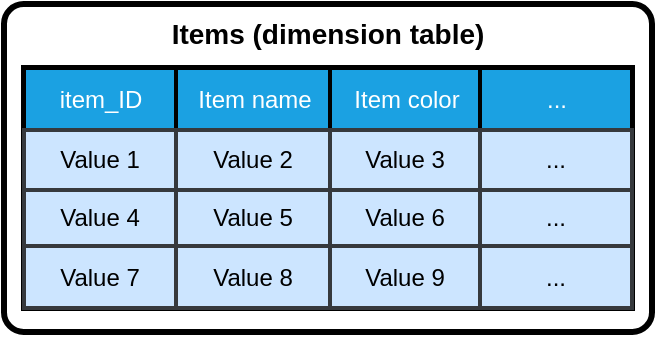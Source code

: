 <mxfile version="24.4.8" type="device" pages="2">
  <diagram name="Page-1" id="181tJvXJH8eWKNfHM7Rx">
    <mxGraphModel dx="869" dy="708" grid="1" gridSize="4" guides="1" tooltips="1" connect="1" arrows="1" fold="1" page="1" pageScale="1" pageWidth="850" pageHeight="1100" math="0" shadow="0">
      <root>
        <mxCell id="0" />
        <mxCell id="1" parent="0" />
        <mxCell id="7gisxUCh3ZbO0b_LpPf7-1" value="&lt;font style=&quot;font-size: 14px;&quot;&gt;Items (dimension table)&lt;/font&gt;" style="rounded=1;whiteSpace=wrap;html=1;strokeWidth=3;arcSize=6;verticalAlign=top;fontStyle=1" parent="1" vertex="1">
          <mxGeometry x="120" y="288" width="324" height="164" as="geometry" />
        </mxCell>
        <mxCell id="7gisxUCh3ZbO0b_LpPf7-31" value="Assets" style="childLayout=tableLayout;recursiveResize=0;strokeColor=#000000;fillColor=#A7C942;shadow=0;strokeWidth=3;rounded=0;fontFamily=Tahoma;" parent="1" vertex="1">
          <mxGeometry x="130" y="320" width="304" height="120" as="geometry" />
        </mxCell>
        <mxCell id="7gisxUCh3ZbO0b_LpPf7-32" style="shape=tableRow;horizontal=0;startSize=0;swimlaneHead=0;swimlaneBody=0;top=0;left=0;bottom=0;right=0;dropTarget=0;collapsible=0;recursiveResize=0;expand=0;fontStyle=0;strokeColor=inherit;fillColor=#ffffff;" parent="7gisxUCh3ZbO0b_LpPf7-31" vertex="1">
          <mxGeometry width="304" height="31" as="geometry" />
        </mxCell>
        <mxCell id="7gisxUCh3ZbO0b_LpPf7-33" value="&lt;font face=&quot;Helvetica&quot;&gt;item_ID&lt;/font&gt;" style="connectable=0;recursiveResize=0;strokeColor=#000000;fillColor=#1ba1e2;align=center;fontStyle=0;html=1;strokeWidth=2;fontColor=#ffffff;" parent="7gisxUCh3ZbO0b_LpPf7-32" vertex="1">
          <mxGeometry width="76" height="31" as="geometry">
            <mxRectangle width="76" height="31" as="alternateBounds" />
          </mxGeometry>
        </mxCell>
        <mxCell id="7gisxUCh3ZbO0b_LpPf7-34" value="Item name" style="connectable=0;recursiveResize=0;strokeColor=#000000;fillColor=#1ba1e2;align=center;fontStyle=0;fontColor=#ffffff;html=1;strokeWidth=2;" parent="7gisxUCh3ZbO0b_LpPf7-32" vertex="1">
          <mxGeometry x="76" width="77" height="31" as="geometry">
            <mxRectangle width="77" height="31" as="alternateBounds" />
          </mxGeometry>
        </mxCell>
        <mxCell id="7gisxUCh3ZbO0b_LpPf7-35" value="Item color" style="connectable=0;recursiveResize=0;strokeColor=#000000;fillColor=#1ba1e2;align=center;fontStyle=0;fontColor=#ffffff;html=1;strokeWidth=2;" parent="7gisxUCh3ZbO0b_LpPf7-32" vertex="1">
          <mxGeometry x="153" width="75" height="31" as="geometry">
            <mxRectangle width="75" height="31" as="alternateBounds" />
          </mxGeometry>
        </mxCell>
        <mxCell id="7gisxUCh3ZbO0b_LpPf7-52" value="..." style="connectable=0;recursiveResize=0;strokeColor=#000000;fillColor=#1ba1e2;align=center;fontStyle=0;fontColor=#ffffff;html=1;strokeWidth=2;" parent="7gisxUCh3ZbO0b_LpPf7-32" vertex="1">
          <mxGeometry x="228" width="76" height="31" as="geometry">
            <mxRectangle width="76" height="31" as="alternateBounds" />
          </mxGeometry>
        </mxCell>
        <mxCell id="7gisxUCh3ZbO0b_LpPf7-36" value="" style="shape=tableRow;horizontal=0;startSize=0;swimlaneHead=0;swimlaneBody=0;top=0;left=0;bottom=0;right=0;dropTarget=0;collapsible=0;recursiveResize=0;expand=0;fontStyle=0;strokeColor=inherit;fillColor=#ffffff;" parent="7gisxUCh3ZbO0b_LpPf7-31" vertex="1">
          <mxGeometry y="31" width="304" height="30" as="geometry" />
        </mxCell>
        <mxCell id="7gisxUCh3ZbO0b_LpPf7-37" value="Value 1" style="connectable=0;recursiveResize=0;strokeColor=#36393d;fillColor=#cce5ff;align=center;whiteSpace=wrap;html=1;strokeWidth=2;" parent="7gisxUCh3ZbO0b_LpPf7-36" vertex="1">
          <mxGeometry width="76" height="30" as="geometry">
            <mxRectangle width="76" height="30" as="alternateBounds" />
          </mxGeometry>
        </mxCell>
        <mxCell id="7gisxUCh3ZbO0b_LpPf7-38" value="Value 2" style="connectable=0;recursiveResize=0;strokeColor=#36393d;fillColor=#cce5ff;align=center;whiteSpace=wrap;html=1;strokeWidth=2;" parent="7gisxUCh3ZbO0b_LpPf7-36" vertex="1">
          <mxGeometry x="76" width="77" height="30" as="geometry">
            <mxRectangle width="77" height="30" as="alternateBounds" />
          </mxGeometry>
        </mxCell>
        <mxCell id="7gisxUCh3ZbO0b_LpPf7-39" value="Value 3" style="connectable=0;recursiveResize=0;strokeColor=#36393d;fillColor=#cce5ff;align=center;whiteSpace=wrap;html=1;strokeWidth=2;" parent="7gisxUCh3ZbO0b_LpPf7-36" vertex="1">
          <mxGeometry x="153" width="75" height="30" as="geometry">
            <mxRectangle width="75" height="30" as="alternateBounds" />
          </mxGeometry>
        </mxCell>
        <mxCell id="7gisxUCh3ZbO0b_LpPf7-53" value="..." style="connectable=0;recursiveResize=0;strokeColor=#36393d;fillColor=#cce5ff;align=center;whiteSpace=wrap;html=1;strokeWidth=2;" parent="7gisxUCh3ZbO0b_LpPf7-36" vertex="1">
          <mxGeometry x="228" width="76" height="30" as="geometry">
            <mxRectangle width="76" height="30" as="alternateBounds" />
          </mxGeometry>
        </mxCell>
        <mxCell id="7gisxUCh3ZbO0b_LpPf7-40" value="" style="shape=tableRow;horizontal=0;startSize=0;swimlaneHead=0;swimlaneBody=0;top=0;left=0;bottom=0;right=0;dropTarget=0;collapsible=0;recursiveResize=0;expand=0;fontStyle=1;strokeColor=inherit;fillColor=#EAF2D3;" parent="7gisxUCh3ZbO0b_LpPf7-31" vertex="1">
          <mxGeometry y="61" width="304" height="28" as="geometry" />
        </mxCell>
        <mxCell id="7gisxUCh3ZbO0b_LpPf7-41" value="Value 4" style="connectable=0;recursiveResize=0;strokeColor=#36393d;fillColor=#cce5ff;whiteSpace=wrap;html=1;strokeWidth=2;" parent="7gisxUCh3ZbO0b_LpPf7-40" vertex="1">
          <mxGeometry width="76" height="28" as="geometry">
            <mxRectangle width="76" height="28" as="alternateBounds" />
          </mxGeometry>
        </mxCell>
        <mxCell id="7gisxUCh3ZbO0b_LpPf7-42" value="Value 5" style="connectable=0;recursiveResize=0;strokeColor=#36393d;fillColor=#cce5ff;whiteSpace=wrap;html=1;strokeWidth=2;" parent="7gisxUCh3ZbO0b_LpPf7-40" vertex="1">
          <mxGeometry x="76" width="77" height="28" as="geometry">
            <mxRectangle width="77" height="28" as="alternateBounds" />
          </mxGeometry>
        </mxCell>
        <mxCell id="7gisxUCh3ZbO0b_LpPf7-43" value="Value 6" style="connectable=0;recursiveResize=0;strokeColor=#36393d;fillColor=#cce5ff;whiteSpace=wrap;html=1;strokeWidth=2;" parent="7gisxUCh3ZbO0b_LpPf7-40" vertex="1">
          <mxGeometry x="153" width="75" height="28" as="geometry">
            <mxRectangle width="75" height="28" as="alternateBounds" />
          </mxGeometry>
        </mxCell>
        <mxCell id="7gisxUCh3ZbO0b_LpPf7-54" value="..." style="connectable=0;recursiveResize=0;strokeColor=#36393d;fillColor=#cce5ff;whiteSpace=wrap;html=1;strokeWidth=2;" parent="7gisxUCh3ZbO0b_LpPf7-40" vertex="1">
          <mxGeometry x="228" width="76" height="28" as="geometry">
            <mxRectangle width="76" height="28" as="alternateBounds" />
          </mxGeometry>
        </mxCell>
        <mxCell id="7gisxUCh3ZbO0b_LpPf7-44" value="" style="shape=tableRow;horizontal=0;startSize=0;swimlaneHead=0;swimlaneBody=0;top=0;left=0;bottom=0;right=0;dropTarget=0;collapsible=0;recursiveResize=0;expand=0;fontStyle=0;strokeColor=inherit;fillColor=#ffffff;" parent="7gisxUCh3ZbO0b_LpPf7-31" vertex="1">
          <mxGeometry y="89" width="304" height="31" as="geometry" />
        </mxCell>
        <mxCell id="7gisxUCh3ZbO0b_LpPf7-45" value="Value 7" style="connectable=0;recursiveResize=0;strokeColor=#36393d;fillColor=#cce5ff;fontStyle=0;align=center;whiteSpace=wrap;html=1;strokeWidth=2;" parent="7gisxUCh3ZbO0b_LpPf7-44" vertex="1">
          <mxGeometry width="76" height="31" as="geometry">
            <mxRectangle width="76" height="31" as="alternateBounds" />
          </mxGeometry>
        </mxCell>
        <mxCell id="7gisxUCh3ZbO0b_LpPf7-46" value="Value 8" style="connectable=0;recursiveResize=0;strokeColor=#36393d;fillColor=#cce5ff;fontStyle=0;align=center;whiteSpace=wrap;html=1;strokeWidth=2;" parent="7gisxUCh3ZbO0b_LpPf7-44" vertex="1">
          <mxGeometry x="76" width="77" height="31" as="geometry">
            <mxRectangle width="77" height="31" as="alternateBounds" />
          </mxGeometry>
        </mxCell>
        <mxCell id="7gisxUCh3ZbO0b_LpPf7-47" value="Value 9" style="connectable=0;recursiveResize=0;strokeColor=#36393d;fillColor=#cce5ff;fontStyle=0;align=center;whiteSpace=wrap;html=1;strokeWidth=2;" parent="7gisxUCh3ZbO0b_LpPf7-44" vertex="1">
          <mxGeometry x="153" width="75" height="31" as="geometry">
            <mxRectangle width="75" height="31" as="alternateBounds" />
          </mxGeometry>
        </mxCell>
        <mxCell id="7gisxUCh3ZbO0b_LpPf7-55" value="..." style="connectable=0;recursiveResize=0;strokeColor=#36393d;fillColor=#cce5ff;fontStyle=0;align=center;whiteSpace=wrap;html=1;strokeWidth=2;" parent="7gisxUCh3ZbO0b_LpPf7-44" vertex="1">
          <mxGeometry x="228" width="76" height="31" as="geometry">
            <mxRectangle width="76" height="31" as="alternateBounds" />
          </mxGeometry>
        </mxCell>
      </root>
    </mxGraphModel>
  </diagram>
  <diagram id="FsIL1Q-aBFXhbQGRJ2OT" name="stream_download_api_response_body">
    <mxGraphModel dx="1953" dy="1426" grid="0" gridSize="3" guides="1" tooltips="1" connect="1" arrows="1" fold="1" page="1" pageScale="1" pageWidth="1600" pageHeight="1200" background="#FAFAFA" math="0" shadow="0">
      <root>
        <mxCell id="0" />
        <mxCell id="1" parent="0" />
        <mxCell id="f6SYTrbFZhs0OJA4ImwF-61" value="" style="group;movable=0;resizable=0;rotatable=0;deletable=0;editable=0;locked=1;connectable=0;" vertex="1" connectable="0" parent="1">
          <mxGeometry x="29" y="32" width="1542" height="1052" as="geometry" />
        </mxCell>
        <mxCell id="f6SYTrbFZhs0OJA4ImwF-47" value="" style="rounded=1;whiteSpace=wrap;html=1;arcSize=3;fillColor=#3399FF;strokeColor=none;verticalAlign=bottom;spacingTop=30;spacingBottom=4;align=center;spacingLeft=17;fillStyle=hatch;gradientColor=none;" vertex="1" parent="f6SYTrbFZhs0OJA4ImwF-61">
          <mxGeometry x="752" y="66" width="261" height="544" as="geometry" />
        </mxCell>
        <mxCell id="f6SYTrbFZhs0OJA4ImwF-45" value="&lt;font data-font-src=&quot;https://fonts.googleapis.com/css?family=Roboto+Mono&quot; face=&quot;Roboto Mono&quot;&gt;&lt;i style=&quot;background-color: rgb(153, 204, 255);&quot;&gt;&lt;b&gt;request main loop&lt;/b&gt;&lt;/i&gt;&lt;/font&gt;" style="rounded=1;whiteSpace=wrap;html=1;arcSize=2;fillColor=#99CCFF;strokeColor=none;verticalAlign=bottom;spacingTop=30;spacingBottom=6;align=center;spacingLeft=17;fillStyle=hatch;" vertex="1" parent="f6SYTrbFZhs0OJA4ImwF-61">
          <mxGeometry x="751" y="595" width="474" height="455" as="geometry" />
        </mxCell>
        <mxCell id="f6SYTrbFZhs0OJA4ImwF-2" value="&lt;font data-font-src=&quot;https://fonts.googleapis.com/css?family=Roboto+Mono&quot; face=&quot;Roboto Mono&quot;&gt;&lt;i style=&quot;background-color: rgb(153, 255, 153);&quot;&gt;&lt;b&gt;response stream loop&lt;/b&gt;&lt;/i&gt;&lt;/font&gt;" style="rounded=1;whiteSpace=wrap;html=1;arcSize=8;fillColor=#99FF99;strokeColor=none;verticalAlign=bottom;spacingTop=16;spacingBottom=39;fillStyle=hatch;" vertex="1" parent="f6SYTrbFZhs0OJA4ImwF-61">
          <mxGeometry x="791" y="520" width="222" height="454" as="geometry" />
        </mxCell>
        <mxCell id="f6SYTrbFZhs0OJA4ImwF-1" value="&lt;i style=&quot;&quot;&gt;&lt;font style=&quot;background-color: rgb(255, 153, 153);&quot; data-font-src=&quot;https://fonts.googleapis.com/css?family=Roboto+Mono&quot; face=&quot;Roboto Mono&quot;&gt;&lt;b&gt;line accumulator loop&lt;/b&gt;&lt;/font&gt;&lt;/i&gt;" style="rounded=1;whiteSpace=wrap;html=1;arcSize=8;fillColor=#FF9999;strokeColor=none;verticalAlign=top;spacingTop=16;fillStyle=hatch;labelBorderColor=none;" vertex="1" parent="f6SYTrbFZhs0OJA4ImwF-61">
          <mxGeometry x="831" y="521" width="182" height="239" as="geometry" />
        </mxCell>
        <mxCell id="Jj39IhQygnm0JsJ6q82q-116" value="&lt;b&gt;&lt;font style=&quot;font-size: 16px;&quot;&gt;Notes&lt;/font&gt;&lt;/b&gt;" style="shape=note2;boundedLbl=1;whiteSpace=wrap;html=1;size=17;verticalAlign=top;align=center;fontFamily=IBM Plex Sans;fontSize=11;labelBackgroundColor=none;movable=1;resizable=1;rotatable=1;deletable=1;editable=1;locked=0;connectable=1;fillColor=#fff2cc;strokeColor=#d6b656;" parent="f6SYTrbFZhs0OJA4ImwF-61" vertex="1">
          <mxGeometry x="6" y="99" width="664" height="953" as="geometry" />
        </mxCell>
        <mxCell id="Jj39IhQygnm0JsJ6q82q-37" style="edgeStyle=orthogonalEdgeStyle;rounded=0;orthogonalLoop=1;jettySize=auto;html=1;entryX=0;entryY=0.5;entryDx=0;entryDy=0;strokeColor=#556F94;strokeWidth=2;align=center;verticalAlign=middle;fontFamily=Helvetica;fontSize=11;fontColor=#394A63;labelBackgroundColor=default;endArrow=classicThin;endFill=1;" parent="f6SYTrbFZhs0OJA4ImwF-61" source="Jj39IhQygnm0JsJ6q82q-1" target="Jj39IhQygnm0JsJ6q82q-2" edge="1">
          <mxGeometry relative="1" as="geometry" />
        </mxCell>
        <mxCell id="Jj39IhQygnm0JsJ6q82q-1" value="" style="ellipse;fillColor=strokeColor;html=1;strokeColor=#394a63;align=center;verticalAlign=middle;fontFamily=Helvetica;fontSize=12;fontColor=default;labelBackgroundColor=default;" parent="f6SYTrbFZhs0OJA4ImwF-61" vertex="1">
          <mxGeometry y="21" width="30" height="30" as="geometry" />
        </mxCell>
        <mxCell id="Jj39IhQygnm0JsJ6q82q-5" value="" style="edgeStyle=orthogonalEdgeStyle;rounded=0;orthogonalLoop=1;jettySize=auto;html=1;strokeColor=#556F94;strokeWidth=2;endArrow=classicThin;endFill=1;" parent="f6SYTrbFZhs0OJA4ImwF-61" source="Jj39IhQygnm0JsJ6q82q-2" target="Jj39IhQygnm0JsJ6q82q-4" edge="1">
          <mxGeometry relative="1" as="geometry" />
        </mxCell>
        <mxCell id="Jj39IhQygnm0JsJ6q82q-2" value="Get the monthly partition key" style="html=1;align=center;verticalAlign=middle;rounded=1;absoluteArcSize=1;arcSize=10;dashed=0;whiteSpace=wrap;strokeWidth=3;fillColor=#dae8fc;strokeColor=#556F94;fontFamily=IBM Plex Sans;fontStyle=0;fontColor=#394A63;" parent="f6SYTrbFZhs0OJA4ImwF-61" vertex="1">
          <mxGeometry x="64" y="2" width="140" height="68" as="geometry" />
        </mxCell>
        <mxCell id="Jj39IhQygnm0JsJ6q82q-11" value="" style="edgeStyle=orthogonalEdgeStyle;rounded=0;orthogonalLoop=1;jettySize=auto;html=1;strokeColor=#556F94;strokeWidth=2;align=center;verticalAlign=middle;fontFamily=Helvetica;fontSize=11;fontColor=default;labelBackgroundColor=default;endArrow=classicThin;endFill=1;" parent="f6SYTrbFZhs0OJA4ImwF-61" source="Jj39IhQygnm0JsJ6q82q-4" target="Jj39IhQygnm0JsJ6q82q-10" edge="1">
          <mxGeometry relative="1" as="geometry" />
        </mxCell>
        <mxCell id="Jj39IhQygnm0JsJ6q82q-4" value="Create directory and file name for saving the file" style="html=1;align=center;verticalAlign=middle;rounded=1;absoluteArcSize=1;arcSize=10;dashed=0;whiteSpace=wrap;strokeWidth=3;fillColor=#dae8fc;strokeColor=#556F94;fontFamily=IBM Plex Sans;fontStyle=0;fontColor=#394A63;" parent="f6SYTrbFZhs0OJA4ImwF-61" vertex="1">
          <mxGeometry x="228" y="2" width="140" height="68" as="geometry" />
        </mxCell>
        <mxCell id="Jj39IhQygnm0JsJ6q82q-13" value="" style="edgeStyle=orthogonalEdgeStyle;rounded=0;orthogonalLoop=1;jettySize=auto;html=1;strokeColor=#556F94;strokeWidth=2;align=center;verticalAlign=middle;fontFamily=Helvetica;fontSize=11;fontColor=default;labelBackgroundColor=default;endArrow=classicThin;endFill=1;" parent="f6SYTrbFZhs0OJA4ImwF-61" source="Jj39IhQygnm0JsJ6q82q-10" target="Jj39IhQygnm0JsJ6q82q-12" edge="1">
          <mxGeometry relative="1" as="geometry" />
        </mxCell>
        <mxCell id="Jj39IhQygnm0JsJ6q82q-10" value="Construct API request" style="html=1;align=center;verticalAlign=middle;rounded=1;absoluteArcSize=1;arcSize=10;dashed=0;whiteSpace=wrap;strokeWidth=3;fillColor=#dae8fc;strokeColor=#556F94;fontFamily=IBM Plex Sans;fontStyle=0;fontColor=#394A63;enumerate=1;enumerateValue=1;" parent="f6SYTrbFZhs0OJA4ImwF-61" vertex="1">
          <mxGeometry x="392" y="2" width="140" height="68" as="geometry" />
        </mxCell>
        <mxCell id="Jj39IhQygnm0JsJ6q82q-112" style="edgeStyle=orthogonalEdgeStyle;curved=0;rounded=1;orthogonalLoop=1;jettySize=auto;html=1;entryX=0;entryY=0.5;entryDx=0;entryDy=0;strokeColor=#556F94;strokeWidth=2;align=center;verticalAlign=middle;fontFamily=Helvetica;fontSize=11;fontColor=#394A63;labelBackgroundColor=default;endArrow=classicThin;endFill=1;" parent="f6SYTrbFZhs0OJA4ImwF-61" source="Jj39IhQygnm0JsJ6q82q-12" target="Jj39IhQygnm0JsJ6q82q-49" edge="1">
          <mxGeometry relative="1" as="geometry" />
        </mxCell>
        <mxCell id="Jj39IhQygnm0JsJ6q82q-12" value="Start the request loop" style="html=1;align=center;verticalAlign=middle;rounded=1;absoluteArcSize=1;arcSize=10;dashed=0;whiteSpace=wrap;strokeWidth=3;fillColor=#dae8fc;strokeColor=#556F94;fontFamily=IBM Plex Sans;fontStyle=0;fontColor=#394A63;" parent="f6SYTrbFZhs0OJA4ImwF-61" vertex="1">
          <mxGeometry x="554" y="2" width="140" height="68" as="geometry" />
        </mxCell>
        <mxCell id="Jj39IhQygnm0JsJ6q82q-17" style="edgeStyle=orthogonalEdgeStyle;rounded=0;orthogonalLoop=1;jettySize=auto;html=1;strokeColor=#556F94;strokeWidth=2;align=center;verticalAlign=middle;fontFamily=Helvetica;fontSize=11;fontColor=default;labelBackgroundColor=default;endArrow=classicThin;endFill=1;" parent="f6SYTrbFZhs0OJA4ImwF-61" source="Jj39IhQygnm0JsJ6q82q-14" target="Jj39IhQygnm0JsJ6q82q-16" edge="1">
          <mxGeometry relative="1" as="geometry" />
        </mxCell>
        <mxCell id="Jj39IhQygnm0JsJ6q82q-18" value="[loop flag = False]" style="edgeLabel;html=1;align=center;verticalAlign=middle;resizable=0;points=[];fontFamily=Helvetica;fontSize=11;fontColor=#394A63;labelBackgroundColor=default;" parent="Jj39IhQygnm0JsJ6q82q-17" vertex="1" connectable="0">
          <mxGeometry x="0.029" y="-2" relative="1" as="geometry">
            <mxPoint x="-9" y="-16" as="offset" />
          </mxGeometry>
        </mxCell>
        <mxCell id="Jj39IhQygnm0JsJ6q82q-20" style="edgeStyle=orthogonalEdgeStyle;rounded=0;orthogonalLoop=1;jettySize=auto;html=1;entryX=0.5;entryY=0;entryDx=0;entryDy=0;strokeColor=#556F94;strokeWidth=2;align=center;verticalAlign=middle;fontFamily=Helvetica;fontSize=11;fontColor=default;labelBackgroundColor=default;endArrow=classicThin;endFill=1;flowAnimation=1;" parent="f6SYTrbFZhs0OJA4ImwF-61" source="Jj39IhQygnm0JsJ6q82q-14" target="Jj39IhQygnm0JsJ6q82q-69" edge="1">
          <mxGeometry relative="1" as="geometry" />
        </mxCell>
        <mxCell id="Jj39IhQygnm0JsJ6q82q-23" value="&lt;span style=&quot;&quot;&gt;[loop flag = True]&lt;/span&gt;" style="edgeLabel;html=1;align=center;verticalAlign=middle;resizable=0;points=[];fontFamily=Helvetica;fontSize=11;fontColor=#394A63;labelBackgroundColor=#f5f5f5;fillColor=none;gradientColor=none;" parent="Jj39IhQygnm0JsJ6q82q-20" vertex="1" connectable="0">
          <mxGeometry x="-0.538" y="-1" relative="1" as="geometry">
            <mxPoint x="-51" as="offset" />
          </mxGeometry>
        </mxCell>
        <mxCell id="Jj39IhQygnm0JsJ6q82q-14" value="" style="rhombus;whiteSpace=wrap;html=1;rounded=1;arcSize=10;dashed=0;strokeWidth=3;fillColor=#ffe6cc;strokeColor=#d79b00;flipV=0;fontFamily=Helvetica;fontSize=11;labelBackgroundColor=default;" parent="f6SYTrbFZhs0OJA4ImwF-61" vertex="1">
          <mxGeometry x="998" y="48.5" width="33" height="33" as="geometry" />
        </mxCell>
        <mxCell id="Jj39IhQygnm0JsJ6q82q-90" style="edgeStyle=orthogonalEdgeStyle;curved=0;rounded=1;orthogonalLoop=1;jettySize=auto;html=1;strokeColor=#556F94;strokeWidth=2;align=center;verticalAlign=middle;fontFamily=Helvetica;fontSize=11;fontColor=#394A63;labelBackgroundColor=default;endArrow=classicThin;endFill=1;entryX=0.5;entryY=0;entryDx=0;entryDy=0;" parent="f6SYTrbFZhs0OJA4ImwF-61" source="Jj39IhQygnm0JsJ6q82q-16" target="Jj39IhQygnm0JsJ6q82q-91" edge="1">
          <mxGeometry relative="1" as="geometry">
            <mxPoint x="1232" y="151" as="targetPoint" />
          </mxGeometry>
        </mxCell>
        <mxCell id="Jj39IhQygnm0JsJ6q82q-16" value="End request loop and return download metadata" style="html=1;align=center;verticalAlign=middle;rounded=1;absoluteArcSize=1;arcSize=10;dashed=0;whiteSpace=wrap;strokeWidth=3;fillColor=#dae8fc;strokeColor=#556F94;fontFamily=IBM Plex Sans;fontStyle=0;fontColor=#394A63;" parent="f6SYTrbFZhs0OJA4ImwF-61" vertex="1">
          <mxGeometry x="1246" y="31" width="140" height="68" as="geometry" />
        </mxCell>
        <mxCell id="Jj39IhQygnm0JsJ6q82q-25" style="edgeStyle=orthogonalEdgeStyle;rounded=0;orthogonalLoop=1;jettySize=auto;html=1;entryX=0.5;entryY=0;entryDx=0;entryDy=0;strokeColor=#556F94;strokeWidth=2;align=center;verticalAlign=middle;fontFamily=Helvetica;fontSize=11;fontColor=#394A63;labelBackgroundColor=default;endArrow=classicThin;endFill=1;flowAnimation=1;" parent="f6SYTrbFZhs0OJA4ImwF-61" source="Jj39IhQygnm0JsJ6q82q-19" target="Jj39IhQygnm0JsJ6q82q-24" edge="1">
          <mxGeometry relative="1" as="geometry" />
        </mxCell>
        <mxCell id="Jj39IhQygnm0JsJ6q82q-19" value="Read response" style="html=1;align=center;verticalAlign=middle;rounded=1;absoluteArcSize=1;arcSize=10;dashed=0;whiteSpace=wrap;strokeWidth=3;fillColor=#dae8fc;strokeColor=#556F94;fontFamily=IBM Plex Sans;fontStyle=0;fontColor=#394A63;" parent="f6SYTrbFZhs0OJA4ImwF-61" vertex="1">
          <mxGeometry x="944" y="223" width="140" height="68" as="geometry" />
        </mxCell>
        <mxCell id="Jj39IhQygnm0JsJ6q82q-27" style="edgeStyle=orthogonalEdgeStyle;rounded=0;orthogonalLoop=1;jettySize=auto;html=1;entryX=0;entryY=0.5;entryDx=0;entryDy=0;strokeColor=#556F94;strokeWidth=2;align=center;verticalAlign=middle;fontFamily=Helvetica;fontSize=11;fontColor=#394A63;labelBackgroundColor=default;endArrow=classicThin;endFill=1;" parent="f6SYTrbFZhs0OJA4ImwF-61" source="Jj39IhQygnm0JsJ6q82q-24" target="Jj39IhQygnm0JsJ6q82q-26" edge="1">
          <mxGeometry relative="1" as="geometry" />
        </mxCell>
        <mxCell id="Jj39IhQygnm0JsJ6q82q-28" value="[response is empty (&quot;[]&quot;)]" style="edgeLabel;html=1;align=center;verticalAlign=top;resizable=0;points=[];fontFamily=Helvetica;fontSize=11;fontColor=#394A63;labelBackgroundColor=default;fillColor=none;gradientColor=none;enumerate=1;comic=0;metaEdit=0;noLabel=0;labelPadding=0;fixDash=0;container=0;autosize=0;fixedWidth=0;resizeWidth=0;resizeHeight=0;spacingBottom=0;spacingTop=0;labelPosition=center;verticalLabelPosition=bottom;enumerateValue=2;" parent="Jj39IhQygnm0JsJ6q82q-27" vertex="1" connectable="0">
          <mxGeometry x="-0.32" relative="1" as="geometry">
            <mxPoint x="18" y="-26" as="offset" />
          </mxGeometry>
        </mxCell>
        <mxCell id="Jj39IhQygnm0JsJ6q82q-73" value="[response is a&lt;div&gt;non-empty JSON]&lt;/div&gt;" style="edgeStyle=orthogonalEdgeStyle;curved=0;rounded=1;orthogonalLoop=1;jettySize=auto;html=1;shadow=0;strokeColor=#556F94;strokeWidth=2;align=center;verticalAlign=middle;fontFamily=Helvetica;fontSize=11;fontColor=#394A63;labelBackgroundColor=default;endArrow=classicThin;endFill=1;flowAnimation=1;entryX=0.5;entryY=0;entryDx=0;entryDy=0;" parent="f6SYTrbFZhs0OJA4ImwF-61" source="Jj39IhQygnm0JsJ6q82q-24" target="Jj39IhQygnm0JsJ6q82q-82" edge="1">
          <mxGeometry x="-0.372" y="-56" relative="1" as="geometry">
            <mxPoint x="1018" y="391" as="targetPoint" />
            <mxPoint as="offset" />
          </mxGeometry>
        </mxCell>
        <mxCell id="Jj39IhQygnm0JsJ6q82q-24" value="" style="rhombus;whiteSpace=wrap;html=1;rounded=1;arcSize=10;dashed=0;strokeWidth=3;fillColor=#ffe6cc;strokeColor=#d79b00;flipV=0;fontFamily=Helvetica;fontSize=11;labelBackgroundColor=default;" parent="f6SYTrbFZhs0OJA4ImwF-61" vertex="1">
          <mxGeometry x="998" y="328.5" width="33" height="33" as="geometry" />
        </mxCell>
        <mxCell id="Jj39IhQygnm0JsJ6q82q-89" style="edgeStyle=orthogonalEdgeStyle;curved=0;rounded=1;orthogonalLoop=1;jettySize=auto;html=1;entryX=0;entryY=0.5;entryDx=0;entryDy=0;strokeColor=#556F94;strokeWidth=2;align=center;verticalAlign=middle;fontFamily=Helvetica;fontSize=11;fontColor=#394A63;labelBackgroundColor=default;endArrow=classicThin;endFill=1;" parent="f6SYTrbFZhs0OJA4ImwF-61" source="Jj39IhQygnm0JsJ6q82q-26" target="Jj39IhQygnm0JsJ6q82q-49" edge="1">
          <mxGeometry relative="1" as="geometry">
            <Array as="points">
              <mxPoint x="1542" y="345" />
              <mxPoint x="1542" />
              <mxPoint x="715" />
              <mxPoint x="715" y="248" />
              <mxPoint x="734" y="248" />
            </Array>
          </mxGeometry>
        </mxCell>
        <mxCell id="Jj39IhQygnm0JsJ6q82q-26" value="Set loop flag to False to end stream download loop" style="html=1;align=center;verticalAlign=middle;rounded=1;absoluteArcSize=1;arcSize=10;dashed=0;whiteSpace=wrap;strokeWidth=3;fillColor=#dae8fc;strokeColor=#556F94;fontFamily=IBM Plex Sans;fontStyle=0;fontColor=#394A63;" parent="f6SYTrbFZhs0OJA4ImwF-61" vertex="1">
          <mxGeometry x="1246" y="311" width="140" height="68" as="geometry" />
        </mxCell>
        <mxCell id="Jj39IhQygnm0JsJ6q82q-33" style="edgeStyle=orthogonalEdgeStyle;rounded=0;orthogonalLoop=1;jettySize=auto;html=1;entryX=0.5;entryY=0;entryDx=0;entryDy=0;strokeColor=#556F94;strokeWidth=2;align=center;verticalAlign=middle;fontFamily=Helvetica;fontSize=11;fontColor=#394A63;labelBackgroundColor=default;endArrow=classicThin;endFill=1;flowAnimation=1;" parent="f6SYTrbFZhs0OJA4ImwF-61" source="Jj39IhQygnm0JsJ6q82q-29" target="Jj39IhQygnm0JsJ6q82q-32" edge="1">
          <mxGeometry relative="1" as="geometry" />
        </mxCell>
        <mxCell id="Jj39IhQygnm0JsJ6q82q-29" value="Clean the received&lt;div&gt;JSON line and add it to the line accumulator&lt;/div&gt;" style="html=1;align=center;verticalAlign=middle;rounded=1;absoluteArcSize=1;arcSize=10;dashed=0;whiteSpace=wrap;strokeWidth=3;fillColor=#dae8fc;strokeColor=#556F94;fontFamily=IBM Plex Sans;fontStyle=0;fontColor=#394A63;" parent="f6SYTrbFZhs0OJA4ImwF-61" vertex="1">
          <mxGeometry x="944" y="645" width="140" height="68" as="geometry" />
        </mxCell>
        <mxCell id="Jj39IhQygnm0JsJ6q82q-35" style="edgeStyle=orthogonalEdgeStyle;rounded=0;orthogonalLoop=1;jettySize=auto;html=1;entryX=0.5;entryY=0;entryDx=0;entryDy=0;strokeColor=#556F94;strokeWidth=2;align=center;verticalAlign=middle;fontFamily=Helvetica;fontSize=11;fontColor=#394A63;labelBackgroundColor=default;endArrow=classicThin;endFill=1;flowAnimation=1;" parent="f6SYTrbFZhs0OJA4ImwF-61" source="Jj39IhQygnm0JsJ6q82q-32" target="Jj39IhQygnm0JsJ6q82q-34" edge="1">
          <mxGeometry relative="1" as="geometry" />
        </mxCell>
        <mxCell id="Jj39IhQygnm0JsJ6q82q-36" value="[accumulated lines&amp;nbsp;&lt;span style=&quot;&quot;&gt;= line limit]&lt;/span&gt;" style="edgeLabel;html=1;align=center;verticalAlign=middle;resizable=0;points=[];fontFamily=Helvetica;fontSize=11;fontColor=#394A63;labelBackgroundColor=default;fillColor=none;gradientColor=none;" parent="Jj39IhQygnm0JsJ6q82q-35" vertex="1" connectable="0">
          <mxGeometry x="-0.085" relative="1" as="geometry">
            <mxPoint x="-80" y="-8" as="offset" />
          </mxGeometry>
        </mxCell>
        <mxCell id="Jj39IhQygnm0JsJ6q82q-42" style="edgeStyle=orthogonalEdgeStyle;rounded=1;orthogonalLoop=1;jettySize=auto;html=1;strokeColor=#556F94;strokeWidth=2;align=center;verticalAlign=middle;fontFamily=Helvetica;fontSize=11;fontColor=#394A63;labelBackgroundColor=default;endArrow=classicThin;endFill=1;exitX=0;exitY=0.5;exitDx=0;exitDy=0;entryX=0;entryY=0.5;entryDx=0;entryDy=0;curved=0;flowAnimation=1;" parent="f6SYTrbFZhs0OJA4ImwF-61" source="Jj39IhQygnm0JsJ6q82q-32" target="Jj39IhQygnm0JsJ6q82q-83" edge="1">
          <mxGeometry relative="1" as="geometry">
            <mxPoint x="1014" y="749" as="sourcePoint" />
            <mxPoint x="730" y="537" as="targetPoint" />
            <Array as="points">
              <mxPoint x="998" y="761" />
              <mxPoint x="830" y="761" />
              <mxPoint x="830" y="520" />
              <mxPoint x="998" y="520" />
            </Array>
          </mxGeometry>
        </mxCell>
        <mxCell id="Jj39IhQygnm0JsJ6q82q-43" value="[accumulated lines &amp;lt; line limit]" style="edgeLabel;html=1;align=center;verticalAlign=top;resizable=0;points=[];fontFamily=Helvetica;fontSize=11;fontColor=#394A63;labelBackgroundColor=default;fillColor=none;gradientColor=none;enumerate=0;labelPosition=center;verticalLabelPosition=bottom;enumerateValue=4;" parent="Jj39IhQygnm0JsJ6q82q-42" vertex="1" connectable="0">
          <mxGeometry x="0.099" y="-1" relative="1" as="geometry">
            <mxPoint x="87" y="123" as="offset" />
          </mxGeometry>
        </mxCell>
        <mxCell id="Jj39IhQygnm0JsJ6q82q-32" value="" style="rhombus;whiteSpace=wrap;html=1;rounded=1;arcSize=10;dashed=0;strokeWidth=3;fillColor=#ffe6cc;strokeColor=#d79b00;flipV=0;fontFamily=Helvetica;fontSize=11;labelBackgroundColor=default;" parent="f6SYTrbFZhs0OJA4ImwF-61" vertex="1">
          <mxGeometry x="998" y="746.5" width="33" height="33" as="geometry" />
        </mxCell>
        <mxCell id="Jj39IhQygnm0JsJ6q82q-39" value="" style="edgeStyle=orthogonalEdgeStyle;rounded=0;orthogonalLoop=1;jettySize=auto;html=1;strokeColor=#556F94;strokeWidth=2;align=center;verticalAlign=middle;fontFamily=Helvetica;fontSize=11;fontColor=#394A63;labelBackgroundColor=default;endArrow=classicThin;endFill=1;flowAnimation=1;" parent="f6SYTrbFZhs0OJA4ImwF-61" source="Jj39IhQygnm0JsJ6q82q-34" target="Jj39IhQygnm0JsJ6q82q-38" edge="1">
          <mxGeometry relative="1" as="geometry" />
        </mxCell>
        <mxCell id="Jj39IhQygnm0JsJ6q82q-34" value="Save/append the accumulated lines to the CSV file" style="html=1;align=center;verticalAlign=middle;rounded=1;absoluteArcSize=1;arcSize=10;dashed=0;whiteSpace=wrap;strokeWidth=3;fillColor=#dae8fc;strokeColor=#556F94;fontFamily=IBM Plex Sans;fontStyle=0;fontColor=#394A63;" parent="f6SYTrbFZhs0OJA4ImwF-61" vertex="1">
          <mxGeometry x="944" y="833" width="140" height="68" as="geometry" />
        </mxCell>
        <mxCell id="Jj39IhQygnm0JsJ6q82q-88" style="edgeStyle=orthogonalEdgeStyle;curved=0;rounded=1;orthogonalLoop=1;jettySize=auto;html=1;strokeColor=#556F94;strokeWidth=2;align=center;verticalAlign=middle;fontFamily=Helvetica;fontSize=11;fontColor=#394A63;labelBackgroundColor=default;endArrow=classicThin;endFill=1;entryX=0.001;entryY=0.514;entryDx=0;entryDy=0;flowAnimation=1;entryPerimeter=0;" parent="f6SYTrbFZhs0OJA4ImwF-61" source="Jj39IhQygnm0JsJ6q82q-38" target="Jj39IhQygnm0JsJ6q82q-83" edge="1">
          <mxGeometry relative="1" as="geometry">
            <mxPoint x="662" y="518.333" as="targetPoint" />
            <Array as="points">
              <mxPoint x="790" y="975" />
              <mxPoint x="790" y="520" />
            </Array>
          </mxGeometry>
        </mxCell>
        <mxCell id="Jj39IhQygnm0JsJ6q82q-38" value="Reset/clear the line accumulator for the next set of lines" style="html=1;align=center;verticalAlign=middle;rounded=1;absoluteArcSize=1;arcSize=10;dashed=0;whiteSpace=wrap;strokeWidth=3;fillColor=#dae8fc;strokeColor=#556F94;fontFamily=IBM Plex Sans;fontStyle=0;fontColor=#394A63;" parent="f6SYTrbFZhs0OJA4ImwF-61" vertex="1">
          <mxGeometry x="944" y="941" width="140" height="68" as="geometry" />
        </mxCell>
        <mxCell id="Jj39IhQygnm0JsJ6q82q-46" value="" style="edgeStyle=orthogonalEdgeStyle;rounded=0;orthogonalLoop=1;jettySize=auto;html=1;strokeColor=#556F94;strokeWidth=2;align=center;verticalAlign=middle;fontFamily=Helvetica;fontSize=11;fontColor=#394A63;labelBackgroundColor=default;endArrow=classicThin;endFill=1;entryX=0.5;entryY=0;entryDx=0;entryDy=0;" parent="f6SYTrbFZhs0OJA4ImwF-61" source="Jj39IhQygnm0JsJ6q82q-41" target="Jj39IhQygnm0JsJ6q82q-45" edge="1">
          <mxGeometry relative="1" as="geometry" />
        </mxCell>
        <mxCell id="Jj39IhQygnm0JsJ6q82q-41" value="Save/append the&amp;nbsp;accumulated lines to the CSV file" style="html=1;align=center;verticalAlign=middle;rounded=1;absoluteArcSize=1;arcSize=10;dashed=0;whiteSpace=wrap;strokeWidth=3;fillColor=#dae8fc;strokeColor=#556F94;fontFamily=IBM Plex Sans;fontStyle=0;fontColor=#394A63;" parent="f6SYTrbFZhs0OJA4ImwF-61" vertex="1">
          <mxGeometry x="1354" y="559" width="140" height="68" as="geometry" />
        </mxCell>
        <mxCell id="Jj39IhQygnm0JsJ6q82q-48" value="" style="edgeStyle=orthogonalEdgeStyle;rounded=0;orthogonalLoop=1;jettySize=auto;html=1;strokeColor=#556F94;strokeWidth=2;align=center;verticalAlign=middle;fontFamily=Helvetica;fontSize=11;fontColor=#394A63;labelBackgroundColor=default;endArrow=classicThin;endFill=1;" parent="f6SYTrbFZhs0OJA4ImwF-61" source="Jj39IhQygnm0JsJ6q82q-45" target="Jj39IhQygnm0JsJ6q82q-47" edge="1">
          <mxGeometry relative="1" as="geometry" />
        </mxCell>
        <mxCell id="Jj39IhQygnm0JsJ6q82q-45" value="Save/append the accumulated lines to the CSV file" style="html=1;align=center;verticalAlign=middle;rounded=1;absoluteArcSize=1;arcSize=10;dashed=0;whiteSpace=wrap;strokeWidth=3;fillColor=#dae8fc;strokeColor=#556F94;fontFamily=IBM Plex Sans;fontStyle=0;fontColor=#394A63;" parent="f6SYTrbFZhs0OJA4ImwF-61" vertex="1">
          <mxGeometry x="1354" y="667" width="140" height="68" as="geometry" />
        </mxCell>
        <mxCell id="Jj39IhQygnm0JsJ6q82q-104" style="edgeStyle=orthogonalEdgeStyle;curved=0;rounded=1;orthogonalLoop=1;jettySize=auto;html=1;entryX=0.5;entryY=0;entryDx=0;entryDy=0;strokeColor=#556F94;strokeWidth=2;align=center;verticalAlign=middle;fontFamily=Helvetica;fontSize=11;fontColor=#394A63;labelBackgroundColor=default;endArrow=classicThin;endFill=1;jumpStyle=none;exitX=1;exitY=0.5;exitDx=0;exitDy=0;" parent="f6SYTrbFZhs0OJA4ImwF-61" source="Jj39IhQygnm0JsJ6q82q-47" target="Jj39IhQygnm0JsJ6q82q-49" edge="1">
          <mxGeometry relative="1" as="geometry">
            <mxPoint x="1326" y="731" as="sourcePoint" />
            <Array as="points">
              <mxPoint x="1542" y="813" />
              <mxPoint x="1542" />
              <mxPoint x="715" />
              <mxPoint x="715" y="247" />
              <mxPoint x="751" y="247" />
            </Array>
          </mxGeometry>
        </mxCell>
        <mxCell id="Jj39IhQygnm0JsJ6q82q-47" value="Set the loop flag to False" style="html=1;align=center;verticalAlign=middle;rounded=1;absoluteArcSize=1;arcSize=10;dashed=0;whiteSpace=wrap;strokeWidth=3;fillColor=#dae8fc;strokeColor=#556F94;fontFamily=IBM Plex Sans;fontStyle=0;fontColor=#394A63;movable=0;resizable=0;rotatable=0;deletable=0;editable=0;locked=1;connectable=0;" parent="f6SYTrbFZhs0OJA4ImwF-61" vertex="1">
          <mxGeometry x="1354" y="779" width="140" height="68" as="geometry" />
        </mxCell>
        <mxCell id="Jj39IhQygnm0JsJ6q82q-72" style="edgeStyle=orthogonalEdgeStyle;curved=0;rounded=1;orthogonalLoop=1;jettySize=auto;html=1;entryX=0;entryY=0.5;entryDx=0;entryDy=0;shadow=0;strokeColor=#556F94;strokeWidth=2;align=center;verticalAlign=middle;fontFamily=Helvetica;fontSize=11;fontColor=#394A63;labelBackgroundColor=default;endArrow=classicThin;endFill=1;flowAnimation=1;" parent="f6SYTrbFZhs0OJA4ImwF-61" source="Jj39IhQygnm0JsJ6q82q-49" target="Jj39IhQygnm0JsJ6q82q-14" edge="1">
          <mxGeometry relative="1" as="geometry">
            <Array as="points">
              <mxPoint x="750" y="65" />
            </Array>
          </mxGeometry>
        </mxCell>
        <mxCell id="Jj39IhQygnm0JsJ6q82q-49" value="" style="rhombus;whiteSpace=wrap;html=1;rounded=1;arcSize=10;dashed=0;strokeWidth=3;fillColor=#dae8fc;strokeColor=#556F94;flipV=0;align=center;verticalAlign=middle;fontFamily=IBM Plex Sans;fontSize=12;fontColor=#394A63;labelBackgroundColor=default;fontStyle=0;" parent="f6SYTrbFZhs0OJA4ImwF-61" vertex="1">
          <mxGeometry x="734" y="231.0" width="33" height="33" as="geometry" />
        </mxCell>
        <mxCell id="Jj39IhQygnm0JsJ6q82q-71" style="edgeStyle=orthogonalEdgeStyle;curved=0;rounded=1;orthogonalLoop=1;jettySize=auto;html=1;shadow=0;strokeColor=#556F94;strokeWidth=2;align=center;verticalAlign=middle;fontFamily=Helvetica;fontSize=11;fontColor=#394A63;labelBackgroundColor=default;endArrow=classicThin;endFill=1;flowAnimation=1;" parent="f6SYTrbFZhs0OJA4ImwF-61" source="Jj39IhQygnm0JsJ6q82q-69" target="Jj39IhQygnm0JsJ6q82q-19" edge="1">
          <mxGeometry relative="1" as="geometry" />
        </mxCell>
        <mxCell id="Jj39IhQygnm0JsJ6q82q-69" value="Send API request" style="html=1;align=center;verticalAlign=middle;rounded=1;absoluteArcSize=1;arcSize=10;dashed=0;whiteSpace=wrap;strokeWidth=3;fillColor=#dae8fc;strokeColor=#556F94;fontFamily=IBM Plex Sans;fontStyle=0;fontColor=#394A63;" parent="f6SYTrbFZhs0OJA4ImwF-61" vertex="1">
          <mxGeometry x="944" y="119" width="140" height="68" as="geometry" />
        </mxCell>
        <mxCell id="Jj39IhQygnm0JsJ6q82q-76" style="edgeStyle=orthogonalEdgeStyle;curved=0;rounded=1;orthogonalLoop=1;jettySize=auto;html=1;shadow=0;strokeColor=#556F94;strokeWidth=2;align=center;verticalAlign=middle;fontFamily=Helvetica;fontSize=11;fontColor=#394A63;labelBackgroundColor=default;endArrow=classicThin;endFill=1;flowAnimation=1;entryX=0.5;entryY=0;entryDx=0;entryDy=0;" parent="f6SYTrbFZhs0OJA4ImwF-61" source="Jj39IhQygnm0JsJ6q82q-75" target="Jj39IhQygnm0JsJ6q82q-29" edge="1">
          <mxGeometry relative="1" as="geometry">
            <mxPoint x="1014.5" y="647" as="targetPoint" />
          </mxGeometry>
        </mxCell>
        <mxCell id="Jj39IhQygnm0JsJ6q82q-77" value="[response is still streaming&lt;br&gt;JSON lines]" style="edgeLabel;align=center;verticalAlign=middle;resizable=0;points=[];fontFamily=Helvetica;fontSize=11;fontColor=#394A63;labelBackgroundColor=default;fillColor=none;gradientColor=none;labelBorderColor=none;textShadow=0;html=1;" parent="Jj39IhQygnm0JsJ6q82q-76" vertex="1" connectable="0">
          <mxGeometry x="-0.104" y="-2" relative="1" as="geometry">
            <mxPoint x="-75" y="-3" as="offset" />
          </mxGeometry>
        </mxCell>
        <mxCell id="Jj39IhQygnm0JsJ6q82q-80" style="edgeStyle=orthogonalEdgeStyle;curved=0;rounded=1;orthogonalLoop=1;jettySize=auto;html=1;shadow=0;strokeColor=#556F94;strokeWidth=2;align=center;verticalAlign=middle;fontFamily=Helvetica;fontSize=11;fontColor=#394A63;labelBackgroundColor=default;endArrow=classicThin;endFill=1;flowAnimation=1;entryX=0;entryY=0.5;entryDx=0;entryDy=0;" parent="f6SYTrbFZhs0OJA4ImwF-61" source="Jj39IhQygnm0JsJ6q82q-75" target="Jj39IhQygnm0JsJ6q82q-97" edge="1">
          <mxGeometry relative="1" as="geometry">
            <mxPoint x="946" y="507.0" as="targetPoint" />
          </mxGeometry>
        </mxCell>
        <mxCell id="Jj39IhQygnm0JsJ6q82q-81" value="[end of JSON&lt;div&gt;response reached]&lt;/div&gt;" style="edgeLabel;html=1;align=center;verticalAlign=top;resizable=0;points=[];fontFamily=Helvetica;fontSize=11;fontColor=#394A63;labelBackgroundColor=default;fillColor=none;gradientColor=none;enumerate=0;labelPosition=center;verticalLabelPosition=bottom;enumerateValue=4;" parent="Jj39IhQygnm0JsJ6q82q-80" vertex="1" connectable="0">
          <mxGeometry x="-0.262" y="-1" relative="1" as="geometry">
            <mxPoint x="12" y="-43" as="offset" />
          </mxGeometry>
        </mxCell>
        <mxCell id="Jj39IhQygnm0JsJ6q82q-75" value="" style="rhombus;whiteSpace=wrap;html=1;rounded=1;arcSize=10;dashed=0;strokeWidth=3;fillColor=#ffe6cc;strokeColor=#d79b00;flipV=0;fontFamily=Helvetica;fontSize=11;labelBackgroundColor=default;" parent="f6SYTrbFZhs0OJA4ImwF-61" vertex="1">
          <mxGeometry x="998" y="577" width="33" height="33" as="geometry" />
        </mxCell>
        <mxCell id="Jj39IhQygnm0JsJ6q82q-84" style="edgeStyle=orthogonalEdgeStyle;curved=0;rounded=1;orthogonalLoop=1;jettySize=auto;html=1;shadow=0;strokeColor=#556F94;strokeWidth=2;align=center;verticalAlign=middle;fontFamily=Helvetica;fontSize=11;fontColor=#394A63;labelBackgroundColor=default;endArrow=classicThin;endFill=1;flowAnimation=1;" parent="f6SYTrbFZhs0OJA4ImwF-61" source="Jj39IhQygnm0JsJ6q82q-82" target="Jj39IhQygnm0JsJ6q82q-83" edge="1">
          <mxGeometry relative="1" as="geometry" />
        </mxCell>
        <mxCell id="Jj39IhQygnm0JsJ6q82q-82" value="Initialize the line accumulator and line limit&lt;div&gt;and stream the JSON response by line&lt;/div&gt;" style="html=1;align=center;verticalAlign=middle;rounded=1;absoluteArcSize=1;arcSize=10;dashed=0;whiteSpace=wrap;strokeWidth=3;fillColor=#dae8fc;strokeColor=#556F94;fontFamily=IBM Plex Sans;fontStyle=0;fontColor=#394A63;enumerate=1;enumerateValue=3;" parent="f6SYTrbFZhs0OJA4ImwF-61" vertex="1">
          <mxGeometry x="891" y="399" width="247" height="68" as="geometry" />
        </mxCell>
        <mxCell id="Jj39IhQygnm0JsJ6q82q-85" style="edgeStyle=orthogonalEdgeStyle;curved=0;rounded=1;orthogonalLoop=1;jettySize=auto;html=1;entryX=0.5;entryY=0;entryDx=0;entryDy=0;shadow=0;strokeColor=#556F94;strokeWidth=2;align=center;verticalAlign=middle;fontFamily=Helvetica;fontSize=11;fontColor=#394A63;labelBackgroundColor=default;endArrow=classicThin;endFill=1;flowAnimation=1;" parent="f6SYTrbFZhs0OJA4ImwF-61" source="Jj39IhQygnm0JsJ6q82q-83" target="Jj39IhQygnm0JsJ6q82q-75" edge="1">
          <mxGeometry relative="1" as="geometry" />
        </mxCell>
        <mxCell id="Jj39IhQygnm0JsJ6q82q-83" value="" style="rhombus;whiteSpace=wrap;html=1;rounded=1;arcSize=10;dashed=0;strokeWidth=3;fillColor=#dae8fc;strokeColor=#556F94;flipV=0;align=center;verticalAlign=middle;fontFamily=IBM Plex Sans;fontSize=12;fontColor=#394A63;labelBackgroundColor=default;fontStyle=0;" parent="f6SYTrbFZhs0OJA4ImwF-61" vertex="1">
          <mxGeometry x="998" y="503.0" width="33" height="33" as="geometry" />
        </mxCell>
        <mxCell id="Jj39IhQygnm0JsJ6q82q-91" value="" style="ellipse;html=1;shape=endState;fillColor=strokeColor;align=center;verticalAlign=middle;fontFamily=Helvetica;fontSize=12;fontColor=default;labelBackgroundColor=default;strokeColor=#394a63;" parent="f6SYTrbFZhs0OJA4ImwF-61" vertex="1">
          <mxGeometry x="1301" y="157" width="30" height="30" as="geometry" />
        </mxCell>
        <mxCell id="Jj39IhQygnm0JsJ6q82q-98" style="edgeStyle=orthogonalEdgeStyle;curved=0;rounded=1;orthogonalLoop=1;jettySize=auto;html=1;strokeColor=#556F94;strokeWidth=2;align=center;verticalAlign=middle;fontFamily=Helvetica;fontSize=11;fontColor=#394A63;labelBackgroundColor=default;endArrow=classicThin;endFill=1;flowAnimation=1;entryX=0.5;entryY=1;entryDx=0;entryDy=0;exitX=0.5;exitY=1;exitDx=0;exitDy=0;" parent="f6SYTrbFZhs0OJA4ImwF-61" edge="1">
          <mxGeometry relative="1" as="geometry">
            <mxPoint x="750.24" y="263.0" as="targetPoint" />
            <Array as="points">
              <mxPoint x="1226" y="1051" />
              <mxPoint x="750" y="1051" />
              <mxPoint x="750" y="327" />
              <mxPoint x="751" y="327" />
              <mxPoint x="750" y="326" />
            </Array>
            <mxPoint x="1226.24" y="791.0" as="sourcePoint" />
          </mxGeometry>
        </mxCell>
        <mxCell id="Jj39IhQygnm0JsJ6q82q-99" style="edgeStyle=orthogonalEdgeStyle;curved=0;rounded=1;orthogonalLoop=1;jettySize=auto;html=1;strokeColor=#556F94;strokeWidth=2;align=center;verticalAlign=middle;fontFamily=Helvetica;fontSize=11;fontColor=#394A63;labelBackgroundColor=default;endArrow=classicThin;endFill=1;entryX=0;entryY=0.5;entryDx=0;entryDy=0;" parent="f6SYTrbFZhs0OJA4ImwF-61" source="Jj39IhQygnm0JsJ6q82q-97" target="Jj39IhQygnm0JsJ6q82q-41" edge="1">
          <mxGeometry relative="1" as="geometry">
            <mxPoint x="1230" y="507.0" as="targetPoint" />
          </mxGeometry>
        </mxCell>
        <mxCell id="Jj39IhQygnm0JsJ6q82q-102" value="[line accumulator&lt;div&gt;is not empty]&lt;/div&gt;" style="edgeLabel;html=1;align=center;verticalAlign=top;resizable=0;points=[];fontFamily=Helvetica;fontSize=11;fontColor=#394A63;labelBackgroundColor=default;fillColor=none;gradientColor=none;enumerate=1;enumerateValue=4;labelPosition=center;verticalLabelPosition=bottom;" parent="Jj39IhQygnm0JsJ6q82q-99" vertex="1" connectable="0">
          <mxGeometry x="-0.094" relative="1" as="geometry">
            <mxPoint x="-1" y="-42" as="offset" />
          </mxGeometry>
        </mxCell>
        <mxCell id="Jj39IhQygnm0JsJ6q82q-126" style="edgeStyle=orthogonalEdgeStyle;curved=0;rounded=1;orthogonalLoop=1;jettySize=auto;html=1;entryX=0.5;entryY=0;entryDx=0;entryDy=0;strokeColor=#556F94;strokeWidth=2;align=center;verticalAlign=middle;fontFamily=Helvetica;fontSize=11;fontColor=#394A63;labelBackgroundColor=default;endArrow=classicThin;endFill=1;flowAnimation=1;" parent="f6SYTrbFZhs0OJA4ImwF-61" source="Jj39IhQygnm0JsJ6q82q-97" target="Jj39IhQygnm0JsJ6q82q-124" edge="1">
          <mxGeometry relative="1" as="geometry" />
        </mxCell>
        <mxCell id="Jj39IhQygnm0JsJ6q82q-127" value="[line accumulator&lt;div&gt;is empty]&lt;/div&gt;" style="edgeLabel;html=1;align=center;verticalAlign=top;resizable=0;points=[];fontFamily=Helvetica;fontSize=11;fontColor=#394A63;labelBackgroundColor=#f5f5f5;fillColor=none;gradientColor=none;enumerate=1;enumerateValue=5;labelPosition=center;verticalLabelPosition=bottom;" parent="Jj39IhQygnm0JsJ6q82q-126" vertex="1" connectable="0">
          <mxGeometry x="-0.045" relative="1" as="geometry">
            <mxPoint x="-48" y="-16" as="offset" />
          </mxGeometry>
        </mxCell>
        <mxCell id="Jj39IhQygnm0JsJ6q82q-97" value="" style="rhombus;whiteSpace=wrap;html=1;rounded=1;arcSize=10;dashed=0;strokeWidth=3;fillColor=#ffe6cc;strokeColor=#d79b00;flipV=0;fontFamily=Helvetica;fontSize=11;labelBackgroundColor=default;" parent="f6SYTrbFZhs0OJA4ImwF-61" vertex="1">
          <mxGeometry x="1210" y="577" width="33" height="33" as="geometry" />
        </mxCell>
        <mxCell id="Jj39IhQygnm0JsJ6q82q-124" value="offset += request limit" style="html=1;align=center;verticalAlign=middle;rounded=1;absoluteArcSize=1;arcSize=10;dashed=0;whiteSpace=wrap;strokeWidth=3;fillColor=#dae8fc;strokeColor=#556F94;fontFamily=IBM Plex Sans;fontStyle=0;fontColor=#394A63;" parent="f6SYTrbFZhs0OJA4ImwF-61" vertex="1">
          <mxGeometry x="1156.5" y="724" width="140" height="68" as="geometry" />
        </mxCell>
        <mxCell id="f6SYTrbFZhs0OJA4ImwF-48" value="" style="group" vertex="1" connectable="0" parent="f6SYTrbFZhs0OJA4ImwF-61">
          <mxGeometry x="40" y="487.0" width="596" height="255" as="geometry" />
        </mxCell>
        <mxCell id="Jj39IhQygnm0JsJ6q82q-131" value="&lt;div&gt;To process the non-empty JSON response, we initialize a &lt;b&gt;line accumulator&lt;/b&gt; and a &lt;b&gt;line limit.&amp;nbsp;&lt;/b&gt;The line accumulator is simply a list that collects the cleaned JSON lines we receive from the stream, while the line limit is the max number of JSON lines we will store in the line accumulator (set to 100k).&amp;nbsp;&lt;span style=&quot;background-color: initial;&quot;&gt;When the line limit is reached, we save the accumulated JSON lines as CSV. (see &lt;i&gt;&lt;b&gt;line accumulator loop&lt;/b&gt;&lt;/i&gt;)&lt;/span&gt;&lt;/div&gt;&lt;div&gt;&lt;span style=&quot;background-color: initial;&quot;&gt;&lt;br&gt;&lt;/span&gt;&lt;/div&gt;&lt;div&gt;&lt;span style=&quot;background-color: initial;&quot;&gt;Technically, we could have just streamed the whole response body (the JSON response) instead of batch saving it. However, I felt that batch saving is a more efficient option for the following reason:&lt;/span&gt;&lt;/div&gt;&lt;div&gt;&lt;ol style=&quot;margin-top: 5px; margin-bottom: 5px;&quot;&gt;&lt;li&gt;Since the streamed lines are saved in the memory, batch saving will reduce memory usage. This is particularly helpful in my case considering I am using Dagster to make multiple requests to fetch the different partitions of the dataset&lt;/li&gt;&lt;li&gt;As each JSON line is received, we can immediately perform initial data cleaning and transformation to before saving the lines instead of doing these processes after we have downloaded them.&lt;/li&gt;&lt;li&gt;&amp;nbsp;Although not yet implemented, we could implement resumable downloads in the case the stream gets cut abruptly by using the number of records we have downloaded so far and using it along with offset to resume our download&lt;/li&gt;&lt;/ol&gt;&lt;div&gt;In short, stream downloading + batch saving = efficient and memory-friendly 💙&lt;/div&gt;&lt;/div&gt;" style="rounded=1;whiteSpace=wrap;html=1;align=left;verticalAlign=middle;fontFamily=IBM Plex Sans;fontSize=11;labelBackgroundColor=none;spacingLeft=16;strokeWidth=1;fillColor=#f5f5f5;fontColor=#333333;strokeColor=#666666;arcSize=9;spacingRight=8;" parent="f6SYTrbFZhs0OJA4ImwF-48" vertex="1">
          <mxGeometry x="8.11" width="587.89" height="255" as="geometry" />
        </mxCell>
        <mxCell id="Jj39IhQygnm0JsJ6q82q-132" value="3" style="rounded=1;whiteSpace=wrap;html=1;align=center;verticalAlign=middle;fontFamily=Helvetica;fontSize=12;labelBackgroundColor=none;fillColor=#ffff00;strokeColor=#808080;strokeWidth=2;fontStyle=1;allowArrows=0;connectable=0;" parent="f6SYTrbFZhs0OJA4ImwF-48" vertex="1">
          <mxGeometry y="112.312" width="20.272" height="30.375" as="geometry" />
        </mxCell>
        <mxCell id="f6SYTrbFZhs0OJA4ImwF-54" value="" style="group" vertex="1" connectable="0" parent="f6SYTrbFZhs0OJA4ImwF-61">
          <mxGeometry x="40" y="749" width="596" height="148" as="geometry" />
        </mxCell>
        <mxCell id="f6SYTrbFZhs0OJA4ImwF-50" value="When the end of response is reached we need to check if the line accumulator is empty to determine if we should continue the main request loop. If it is empty, this implies that:&lt;ol style=&quot;margin-top: 5px; margin-bottom: 5px;&quot;&gt;&lt;li&gt;There are exactly 500k rows for our request&lt;/li&gt;&lt;li&gt;There are more than 500k rows for our request, and the server limited the response we have indicated&lt;/li&gt;&lt;/ol&gt;&lt;div&gt;We can only verify that there are still more records to fetch by sending another request with the next offset:&lt;/div&gt;&lt;div&gt;&lt;ol style=&quot;margin-top: 5px; margin-bottom: 0px;&quot;&gt;&lt;li&gt;If #1 is true, we will receive an empty response and we terminate the request loop (as per Note #2)&lt;br&gt;&lt;/li&gt;&lt;li&gt;If #2 is true, we continue stream downloading the response until we receive the condition in Note #5&lt;/li&gt;&lt;/ol&gt;&lt;/div&gt;&lt;div&gt;&lt;span style=&quot;color: rgba(0, 0, 0, 0); font-family: monospace; font-size: 0px; text-wrap: nowrap; background-color: initial;&quot;&gt;%3CmxGraphModel%3E%3Croot%3E%3CmxCell%20id%3D%220%22%2F%3E%3CmxCell%20id%3D%221%22%20parent%3D%220%22%2F%3E%3CmxCell%20id%3D%222%22%20value%3D%22%22%20style%3D%22group%3Bautosize%3D1%3BresizeHeight%3D0%3BtreeFolding%3D0%3Bcomic%3D0%3Bcontainer%3D0%3BfixDash%3D0%3BallowArrows%3D0%3BnoLabel%3D0%3Boverflow%3Dvisible%3B%22%20vertex%3D%221%22%20connectable%3D%220%22%20parent%3D%221%22%3E%3CmxGeometry%20x%3D%2267%22%20y%3D%22184%22%20width%3D%22596%22%20height%3D%22148%22%20as%3D%22geometry%22%2F%3E%3C%2FmxCell%3E%3CmxCell%20id%3D%223%22%20value%3D%22We%20limit%20the%20response%20of%20each%20request%20to%20only%20return%20500k%20records%20at%20most%20(the%20%26lt%3Bb%26gt%3Bresponse%20limit%26lt%3B%2Fb%26gt%3B)%20to%20avoid%20large%20payloads%20that%20could%20negatively%20affect%20the%20processing%20of%20our%20request.%20During%20my%20crude%20testing%2C%20I%20would%20always%20encounter%20a%20server%20timeout%20error%20when%20my%20request%20doesn&#39;t%20have%20a%20limit.%20The%20500k%20limit%20seems%20to%20work%20fine%2C%20but%20I%20am%20yet%20to%20do%20rigorous%20tests%20to%20determine%20the%20optimal%20limit%20that%20would%20balance%20the%20server%20resources%2C%20my%20internet%20connection%2C%20and%20my%20RAM%26amp%3Bnbsp%3B%26amp%3Bnbsp%3B%26lt%3Bspan%20style%3D%26quot%3Bbackground-color%3A%20initial%3B%26quot%3B%26gt%3B%F0%9F%98%85%26lt%3B%2Fspan%26gt%3B%26lt%3Bdiv%26gt%3B%26lt%3Bbr%26gt%3B%26lt%3B%2Fdiv%26gt%3B%26lt%3Bdiv%26gt%3BSince%20the%20total%20records%20from%20our%20request%20will%20exceed%20this%20limit%2C%20we%20create%20a%20request%20loop%20that%20will%20continuously%20send%20our%20request%20to%20the%20server%20until%20all%20the%20records%20for%20our%20request%20has%20been%20exhausted.%26amp%3Bnbsp%3B%26lt%3Bspan%20style%3D%26quot%3Bbackground-color%3A%20initial%3B%26quot%3B%26gt%3BTo%20retrieve%20the%20next%20set%20of%20records%2C%20the%20request%20also%20includes%20an%20&#39;%26lt%3B%2Fspan%26gt%3B%26lt%3Bb%20style%3D%26quot%3Bbackground-color%3A%20initial%3B%26quot%3B%26gt%3Boffset%26lt%3B%2Fb%26gt%3B%26lt%3Bspan%20style%3D%26quot%3Bbackground-color%3A%20initial%3B%26quot%3B%26gt%3B&#39;%20parameter%20that%20is%20incremented%20by%20the%20response%20limit%20each%20time%20we%20send%20a%20new%20request%20to%20the%20server%2C%26lt%3B%2Fspan%26gt%3B%26lt%3B%2Fdiv%26gt%3B%22%20style%3D%22rounded%3D1%3BwhiteSpace%3Dwrap%3Bhtml%3D1%3Balign%3Dleft%3BverticalAlign%3Dmiddle%3BfontFamily%3DIBM%20Plex%20Sans%3BfontSize%3D11%3BlabelBackgroundColor%3Dnone%3BspacingLeft%3D16%3BstrokeWidth%3D1%3BfillColor%3D%23f5f5f5%3BfontColor%3D%23333333%3BstrokeColor%3D%23666666%3BarcSize%3D9%3BspacingRight%3D8%3B%22%20vertex%3D%221%22%20parent%3D%222%22%3E%3CmxGeometry%20x%3D%228.11%22%20width%3D%22587.89%22%20height%3D%22148%22%20as%3D%22geometry%22%2F%3E%3C%2FmxCell%3E%3CmxCell%20id%3D%224%22%20value%3D%221%22%20style%3D%22rounded%3D1%3BwhiteSpace%3Dwrap%3Bhtml%3D1%3Balign%3Dcenter%3BverticalAlign%3Dmiddle%3BfontFamily%3DHelvetica%3BfontSize%3D12%3BlabelBackgroundColor%3Dnone%3BfillColor%3D%23ffff00%3BstrokeColor%3D%23808080%3BstrokeWidth%3D2%3BfontStyle%3D1%3BallowArrows%3D0%3Bconnectable%3D0%3B%22%20vertex%3D%221%22%20parent%3D%222%22%3E%3CmxGeometry%20y%3D%2238.812%22%20width%3D%2220.272%22%20height%3D%2230.375%22%20as%3D%22geometry%22%2F%3E%3C%2FmxCell%3E%3C%2Froot%3E%3C%2FmxGraphModel%3E&lt;/span&gt;&lt;/div&gt;" style="rounded=1;whiteSpace=wrap;html=1;align=left;verticalAlign=middle;fontFamily=IBM Plex Sans;fontSize=11;labelBackgroundColor=none;spacingLeft=16;strokeWidth=1;fillColor=#f5f5f5;fontColor=#333333;strokeColor=#666666;arcSize=9;spacingRight=8;" vertex="1" parent="f6SYTrbFZhs0OJA4ImwF-54">
          <mxGeometry x="8.11" width="587.89" height="129" as="geometry" />
        </mxCell>
        <mxCell id="f6SYTrbFZhs0OJA4ImwF-51" value="4" style="rounded=1;whiteSpace=wrap;html=1;align=center;verticalAlign=middle;fontFamily=Helvetica;fontSize=12;labelBackgroundColor=none;fillColor=#ffff00;strokeColor=#808080;strokeWidth=2;fontStyle=1;allowArrows=0;connectable=0;" vertex="1" parent="f6SYTrbFZhs0OJA4ImwF-54">
          <mxGeometry y="58.812" width="20.272" height="30.375" as="geometry" />
        </mxCell>
        <mxCell id="f6SYTrbFZhs0OJA4ImwF-58" value="" style="group" vertex="1" connectable="0" parent="f6SYTrbFZhs0OJA4ImwF-61">
          <mxGeometry x="40" y="147" width="596" height="148" as="geometry" />
        </mxCell>
        <mxCell id="Jj39IhQygnm0JsJ6q82q-118" value="We limit the response of each request to only return 500k records at most (the &lt;b&gt;response limit&lt;/b&gt;) to avoid large payloads that could negatively affect the processing of our request. During my crude testing, I would always encounter a server timeout error when my request doesn&#39;t have a limit. The 500k limit seems to work fine, but I am yet to do rigorous tests to determine the optimal limit that would balance the server resources, my internet connection, and my RAM&amp;nbsp;&amp;nbsp;&lt;span style=&quot;background-color: initial;&quot;&gt;😅&lt;/span&gt;&lt;div&gt;&lt;br&gt;&lt;/div&gt;&lt;div&gt;Since the total records from our request will exceed this limit, we create a request loop that will continuously send our request to the server until all the records for our request has been exhausted.&amp;nbsp;&lt;span style=&quot;background-color: initial;&quot;&gt;To retrieve the next set of records, the request also includes an &#39;&lt;/span&gt;&lt;b style=&quot;background-color: initial;&quot;&gt;offset&lt;/b&gt;&lt;span style=&quot;background-color: initial;&quot;&gt;&#39; parameter that is incremented by the response limit each time we send a new request to the server,&lt;/span&gt;&lt;/div&gt;" style="rounded=1;whiteSpace=wrap;html=1;align=left;verticalAlign=middle;fontFamily=IBM Plex Sans;fontSize=11;labelBackgroundColor=none;spacingLeft=16;strokeWidth=1;fillColor=#f5f5f5;fontColor=#333333;strokeColor=#666666;arcSize=9;spacingRight=8;" parent="f6SYTrbFZhs0OJA4ImwF-58" vertex="1">
          <mxGeometry x="8.11" width="587.89" height="148" as="geometry" />
        </mxCell>
        <mxCell id="Jj39IhQygnm0JsJ6q82q-113" value="1" style="rounded=1;whiteSpace=wrap;html=1;align=center;verticalAlign=middle;fontFamily=Helvetica;fontSize=12;labelBackgroundColor=none;fillColor=#ffff00;strokeColor=#808080;strokeWidth=2;fontStyle=1;allowArrows=0;connectable=0;" parent="f6SYTrbFZhs0OJA4ImwF-58" vertex="1">
          <mxGeometry y="58.812" width="20.272" height="30.375" as="geometry" />
        </mxCell>
        <mxCell id="f6SYTrbFZhs0OJA4ImwF-59" value="" style="group" vertex="1" connectable="0" parent="f6SYTrbFZhs0OJA4ImwF-61">
          <mxGeometry x="40" y="300.998" width="596" height="180" as="geometry" />
        </mxCell>
        <mxCell id="Jj39IhQygnm0JsJ6q82q-122" value="&lt;div&gt;When the response received is an empty JSON, in general, this could mean a couple of things:&lt;/div&gt;&lt;div&gt;&lt;ol style=&quot;padding-left: 30px; margin-top: 5px; margin-bottom: 5px;&quot;&gt;&lt;li&gt;We made a logical error in our request parameters. The query is syntactically correct but the logic is flawed&lt;/li&gt;&lt;li&gt;No logical error but there are no records that correspond to our request query&lt;/li&gt;&lt;li&gt;Request with the latest offset is empty, which means that we have exhausted all the records for our request&lt;/li&gt;&lt;/ol&gt;&lt;div&gt;For our request logic, the above conditions *should* not be met for the following reason:&lt;/div&gt;&lt;/div&gt;&lt;div&gt;&lt;ol style=&quot;padding-left: 30px; margin-top: 5px; margin-bottom: 0px;&quot;&gt;&lt;li&gt;Our request is fairly simple as we are just retrieving all the taxi trip records within the particular month indicated in our request (WHERE pickup_dtime &amp;gt;= month_start AND pickup_dtime &amp;lt; next_month_start)&lt;/li&gt;&lt;li&gt;We are guaranteed to have at least one (1) record for our request&lt;/li&gt;&lt;li&gt;Every request in the request loop is guaranteed to return a record since the current logic will not send a request with an offset that exceeds the total record for our request. However, there is an exception to this as discussed in Notes #4 and #5&lt;/li&gt;&lt;/ol&gt;&lt;/div&gt;&lt;div&gt;&lt;br&gt;&lt;/div&gt;" style="rounded=1;whiteSpace=wrap;html=1;align=left;verticalAlign=middle;fontFamily=IBM Plex Sans;fontSize=11;labelBackgroundColor=none;spacingLeft=16;strokeWidth=1;fillColor=#f5f5f5;fontColor=#333333;strokeColor=#666666;arcSize=9;spacingRight=8;" parent="f6SYTrbFZhs0OJA4ImwF-59" vertex="1">
          <mxGeometry x="8.11" width="587.89" height="180.0" as="geometry" />
        </mxCell>
        <mxCell id="Jj39IhQygnm0JsJ6q82q-123" value="2" style="rounded=1;whiteSpace=wrap;html=1;align=center;verticalAlign=middle;fontFamily=Helvetica;fontSize=12;labelBackgroundColor=none;fillColor=#ffff00;strokeColor=#808080;strokeWidth=2;fontStyle=1;allowArrows=0;connectable=0;" parent="f6SYTrbFZhs0OJA4ImwF-59" vertex="1">
          <mxGeometry y="75" width="20.272" height="30" as="geometry" />
        </mxCell>
        <mxCell id="f6SYTrbFZhs0OJA4ImwF-60" value="" style="group" vertex="1" connectable="0" parent="f6SYTrbFZhs0OJA4ImwF-61">
          <mxGeometry x="40" y="888" width="596" height="124" as="geometry" />
        </mxCell>
        <mxCell id="f6SYTrbFZhs0OJA4ImwF-56" value="When the line accumulator is empty even after we have finished streaming the response of the current request, this means that &lt;b&gt;t&lt;/b&gt;&lt;span style=&quot;background-color: initial;&quot;&gt;&lt;b&gt;he line limit is not reached (accumulated less than 100k records), which also means the total response is less than than our request limit of 500k records.&lt;/b&gt;&lt;/span&gt;&lt;div&gt;&lt;span style=&quot;background-color: initial;&quot;&gt;&lt;b&gt;&lt;br&gt;&lt;/b&gt;&lt;/span&gt;&lt;/div&gt;&lt;div&gt;&lt;span style=&quot;background-color: initial;&quot;&gt;When this condition is met,&lt;b&gt; we end our request loop&lt;/b&gt; since there are no more data to fetch. However, &lt;b&gt;this only works when the request limit is divisible by the line limit. &lt;/b&gt;Otherwise, our request loop will prematurely end after the first request &lt;b&gt;since the last batch&amp;nbsp;of lines that will be accumulated will always be less than the line limit&lt;/b&gt;, triggering this condition.&lt;/span&gt;&lt;/div&gt;" style="rounded=1;whiteSpace=wrap;html=1;align=left;verticalAlign=middle;fontFamily=IBM Plex Sans;fontSize=11;labelBackgroundColor=none;spacingLeft=16;strokeWidth=1;fillColor=#f5f5f5;fontColor=#333333;strokeColor=#666666;arcSize=9;spacingRight=8;" vertex="1" parent="f6SYTrbFZhs0OJA4ImwF-60">
          <mxGeometry x="8.11" width="587.89" height="124" as="geometry" />
        </mxCell>
        <mxCell id="f6SYTrbFZhs0OJA4ImwF-57" value="5" style="rounded=1;whiteSpace=wrap;html=1;align=center;verticalAlign=middle;fontFamily=Helvetica;fontSize=12;labelBackgroundColor=none;fillColor=#ffff00;strokeColor=#808080;strokeWidth=2;fontStyle=1;allowArrows=0;connectable=0;" vertex="1" parent="f6SYTrbFZhs0OJA4ImwF-60">
          <mxGeometry y="46.812" width="20.272" height="30.375" as="geometry" />
        </mxCell>
        <mxCell id="f6SYTrbFZhs0OJA4ImwF-62" value="&lt;font face=&quot;IBM Plex Sans&quot; size=&quot;1&quot;&gt;&lt;b style=&quot;font-size: 48px;&quot;&gt;Stream Downloading the API Response Body&lt;/b&gt;&lt;/font&gt;" style="text;html=1;align=center;verticalAlign=middle;resizable=0;points=[];autosize=1;strokeColor=none;fillColor=none;fontFamily=Architects Daughter;fontSource=https%3A%2F%2Ffonts.googleapis.com%2Fcss%3Ffamily%3DArchitects%2BDaughter;fontColor=#384b63;" vertex="1" parent="1">
          <mxGeometry x="287" y="1107" width="1027" height="70" as="geometry" />
        </mxCell>
        <mxCell id="f6SYTrbFZhs0OJA4ImwF-180" value="" style="group;fillColor=#f5f5f5;strokeColor=none;fontColor=#333333;spacingTop=0;spacingBottom=0;" vertex="1" connectable="0" parent="1">
          <mxGeometry x="1344" y="922" width="173.888" height="162" as="geometry" />
        </mxCell>
        <mxCell id="f6SYTrbFZhs0OJA4ImwF-172" value="" style="group;fontColor=#384b63;" vertex="1" connectable="0" parent="f6SYTrbFZhs0OJA4ImwF-180">
          <mxGeometry x="25.92" y="18.792" width="115.992" height="20.088" as="geometry" />
        </mxCell>
        <mxCell id="f6SYTrbFZhs0OJA4ImwF-168" value="" style="ellipse;fillColor=strokeColor;html=1;strokeColor=#394a63;align=center;verticalAlign=middle;fontFamily=Helvetica;fontSize=12;fontColor=#384b63;labelBackgroundColor=default;aspect=fixed;" vertex="1" parent="f6SYTrbFZhs0OJA4ImwF-172">
          <mxGeometry y="5.184" width="9.72" height="9.72" as="geometry" />
        </mxCell>
        <mxCell id="f6SYTrbFZhs0OJA4ImwF-170" value="Initial node" style="text;strokeColor=none;align=left;fillColor=none;html=1;verticalAlign=middle;whiteSpace=wrap;rounded=0;fontFamily=IBM Plex Sans;fontSize=8;flipV=0;fontColor=#384b63;" vertex="1" parent="f6SYTrbFZhs0OJA4ImwF-172">
          <mxGeometry x="17.496" width="98.496" height="20.088" as="geometry" />
        </mxCell>
        <mxCell id="f6SYTrbFZhs0OJA4ImwF-173" value="" style="group;fontColor=#384b63;" vertex="1" connectable="0" parent="f6SYTrbFZhs0OJA4ImwF-180">
          <mxGeometry y="40.176" width="142.56" height="20.088" as="geometry" />
        </mxCell>
        <mxCell id="f6SYTrbFZhs0OJA4ImwF-148" value="&lt;font style=&quot;font-size: 8px;&quot;&gt;Action&lt;/font&gt;" style="html=1;align=center;verticalAlign=middle;rounded=1;absoluteArcSize=1;arcSize=10;dashed=0;whiteSpace=wrap;strokeWidth=2;fillColor=#dae8fc;strokeColor=#556F94;fontFamily=IBM Plex Sans;fontStyle=0;fontColor=#384b63;resizeWidth=1;spacingLeft=0;spacingTop=0;spacing=2;" vertex="1" parent="f6SYTrbFZhs0OJA4ImwF-173">
          <mxGeometry y="0.972" width="36.288" height="18.144" as="geometry" />
        </mxCell>
        <mxCell id="f6SYTrbFZhs0OJA4ImwF-154" value="Action. 1 in, 1 out" style="text;strokeColor=none;align=left;fillColor=none;html=1;verticalAlign=middle;whiteSpace=wrap;rounded=0;fontFamily=IBM Plex Sans;fontSize=8;flipV=0;fontColor=#384b63;" vertex="1" parent="f6SYTrbFZhs0OJA4ImwF-173">
          <mxGeometry x="44.064" width="98.496" height="20.088" as="geometry" />
        </mxCell>
        <mxCell id="f6SYTrbFZhs0OJA4ImwF-174" value="" style="group;fontColor=#384b63;" vertex="1" connectable="0" parent="f6SYTrbFZhs0OJA4ImwF-180">
          <mxGeometry x="20.088" y="64.152" width="122.472" height="20.088" as="geometry" />
        </mxCell>
        <mxCell id="f6SYTrbFZhs0OJA4ImwF-149" value="" style="rhombus;whiteSpace=wrap;html=1;rounded=1;arcSize=10;dashed=0;strokeWidth=2;fillColor=#ffe6cc;strokeColor=#d79b00;flipV=0;fontFamily=Helvetica;fontSize=11;labelBackgroundColor=default;hachureGap=4;fontSource=https%3A%2F%2Ffonts.googleapis.com%2Fcss%3Ffamily%3DArchitects%2BDaughter;fontColor=#384b63;" vertex="1" parent="f6SYTrbFZhs0OJA4ImwF-174">
          <mxGeometry y="1.944" width="16.2" height="16.2" as="geometry" />
        </mxCell>
        <mxCell id="f6SYTrbFZhs0OJA4ImwF-153" value="Decision node. 1 in, 2+ outs" style="text;strokeColor=none;align=left;fillColor=none;html=1;verticalAlign=middle;whiteSpace=wrap;rounded=0;fontFamily=IBM Plex Sans;fontSize=8;flipV=0;fontColor=#384b63;" vertex="1" parent="f6SYTrbFZhs0OJA4ImwF-174">
          <mxGeometry x="23.976" width="98.496" height="20.088" as="geometry" />
        </mxCell>
        <mxCell id="f6SYTrbFZhs0OJA4ImwF-175" value="" style="group;fontColor=#384b63;" vertex="1" connectable="0" parent="f6SYTrbFZhs0OJA4ImwF-180">
          <mxGeometry x="19.44" y="86.184" width="122.472" height="20.088" as="geometry" />
        </mxCell>
        <mxCell id="f6SYTrbFZhs0OJA4ImwF-155" value="" style="rhombus;whiteSpace=wrap;html=1;rounded=1;arcSize=10;dashed=0;strokeWidth=2;fillColor=#dae8fc;strokeColor=#556F94;flipV=0;fontFamily=IBM Plex Sans;fontSize=12;labelBackgroundColor=default;hachureGap=4;align=center;verticalAlign=middle;fontColor=#384b63;fontStyle=0;" vertex="1" parent="f6SYTrbFZhs0OJA4ImwF-175">
          <mxGeometry y="1.944" width="16.2" height="16.2" as="geometry" />
        </mxCell>
        <mxCell id="f6SYTrbFZhs0OJA4ImwF-156" value="Merge node. 2+ ins, 1 out" style="text;strokeColor=none;align=left;fillColor=none;html=1;verticalAlign=middle;whiteSpace=wrap;rounded=0;fontFamily=IBM Plex Sans;fontSize=8;flipV=0;fontColor=#384b63;" vertex="1" parent="f6SYTrbFZhs0OJA4ImwF-175">
          <mxGeometry x="23.976" width="98.496" height="20.088" as="geometry" />
        </mxCell>
        <mxCell id="f6SYTrbFZhs0OJA4ImwF-176" value="" style="group;fontColor=#384b63;" vertex="1" connectable="0" parent="f6SYTrbFZhs0OJA4ImwF-180">
          <mxGeometry x="3.888" y="104.328" width="138.672" height="20.088" as="geometry" />
        </mxCell>
        <mxCell id="f6SYTrbFZhs0OJA4ImwF-162" value="" style="endArrow=classicThin;html=1;rounded=0;fillColor=#dae8fc;strokeColor=#6c8ebf;endFill=1;fontColor=#384b63;" edge="1" parent="f6SYTrbFZhs0OJA4ImwF-176">
          <mxGeometry width="50" height="50" relative="1" as="geometry">
            <mxPoint y="9.888" as="sourcePoint" />
            <mxPoint x="32.4" y="9.888" as="targetPoint" />
          </mxGeometry>
        </mxCell>
        <mxCell id="f6SYTrbFZhs0OJA4ImwF-163" value="Control flow" style="text;strokeColor=none;align=left;fillColor=none;html=1;verticalAlign=middle;whiteSpace=wrap;rounded=0;fontFamily=IBM Plex Sans;fontSize=8;flipV=0;fontColor=#384b63;" vertex="1" parent="f6SYTrbFZhs0OJA4ImwF-176">
          <mxGeometry x="40.176" width="98.496" height="20.088" as="geometry" />
        </mxCell>
        <mxCell id="f6SYTrbFZhs0OJA4ImwF-177" value="" style="group;fontColor=#384b63;" vertex="1" connectable="0" parent="f6SYTrbFZhs0OJA4ImwF-180">
          <mxGeometry x="3.888" y="121.824" width="170" height="20.09" as="geometry" />
        </mxCell>
        <mxCell id="f6SYTrbFZhs0OJA4ImwF-164" value="" style="endArrow=classicThin;html=1;rounded=0;fillColor=#dae8fc;strokeColor=#6c8ebf;endFill=1;flowAnimation=1;fontColor=#384b63;" edge="1" parent="f6SYTrbFZhs0OJA4ImwF-177">
          <mxGeometry width="50" height="50" relative="1" as="geometry">
            <mxPoint y="9.888" as="sourcePoint" />
            <mxPoint x="32.4" y="9.888" as="targetPoint" />
          </mxGeometry>
        </mxCell>
        <mxCell id="f6SYTrbFZhs0OJA4ImwF-165" value="Control flow w/ emphasis on the flow that will continue a loop" style="text;strokeColor=none;align=left;fillColor=none;html=1;verticalAlign=middle;whiteSpace=wrap;rounded=0;fontFamily=IBM Plex Sans;fontSize=8;flipV=0;fontColor=#384b63;" vertex="1" parent="f6SYTrbFZhs0OJA4ImwF-177">
          <mxGeometry x="40.18" width="129.82" height="20.09" as="geometry" />
        </mxCell>
        <mxCell id="f6SYTrbFZhs0OJA4ImwF-178" value="" style="group;fontColor=#384b63;" vertex="1" connectable="0" parent="f6SYTrbFZhs0OJA4ImwF-180">
          <mxGeometry x="26.568" y="141.912" width="115.992" height="20.088" as="geometry" />
        </mxCell>
        <mxCell id="f6SYTrbFZhs0OJA4ImwF-169" value="" style="ellipse;html=1;shape=endState;fillColor=strokeColor;align=center;verticalAlign=middle;fontFamily=Helvetica;fontSize=12;fontColor=#384b63;labelBackgroundColor=default;strokeColor=#394a63;aspect=fixed;" vertex="1" parent="f6SYTrbFZhs0OJA4ImwF-178">
          <mxGeometry y="5.184" width="9.72" height="9.72" as="geometry" />
        </mxCell>
        <mxCell id="f6SYTrbFZhs0OJA4ImwF-171" value="Final node" style="text;strokeColor=none;align=left;fillColor=none;html=1;verticalAlign=middle;whiteSpace=wrap;rounded=0;fontFamily=IBM Plex Sans;fontSize=8;flipV=0;fontColor=#384b63;" vertex="1" parent="f6SYTrbFZhs0OJA4ImwF-178">
          <mxGeometry x="17.496" width="98.496" height="20.088" as="geometry" />
        </mxCell>
        <mxCell id="f6SYTrbFZhs0OJA4ImwF-179" value="Legend" style="text;html=1;align=center;verticalAlign=middle;resizable=0;points=[];autosize=1;strokeColor=none;fillColor=none;fontColor=#384b63;fontFamily=IBM Plex Sans;fontStyle=1;labelBackgroundColor=#FFFF00;" vertex="1" parent="f6SYTrbFZhs0OJA4ImwF-180">
          <mxGeometry x="60.384" width="57" height="26" as="geometry" />
        </mxCell>
      </root>
    </mxGraphModel>
  </diagram>
</mxfile>
